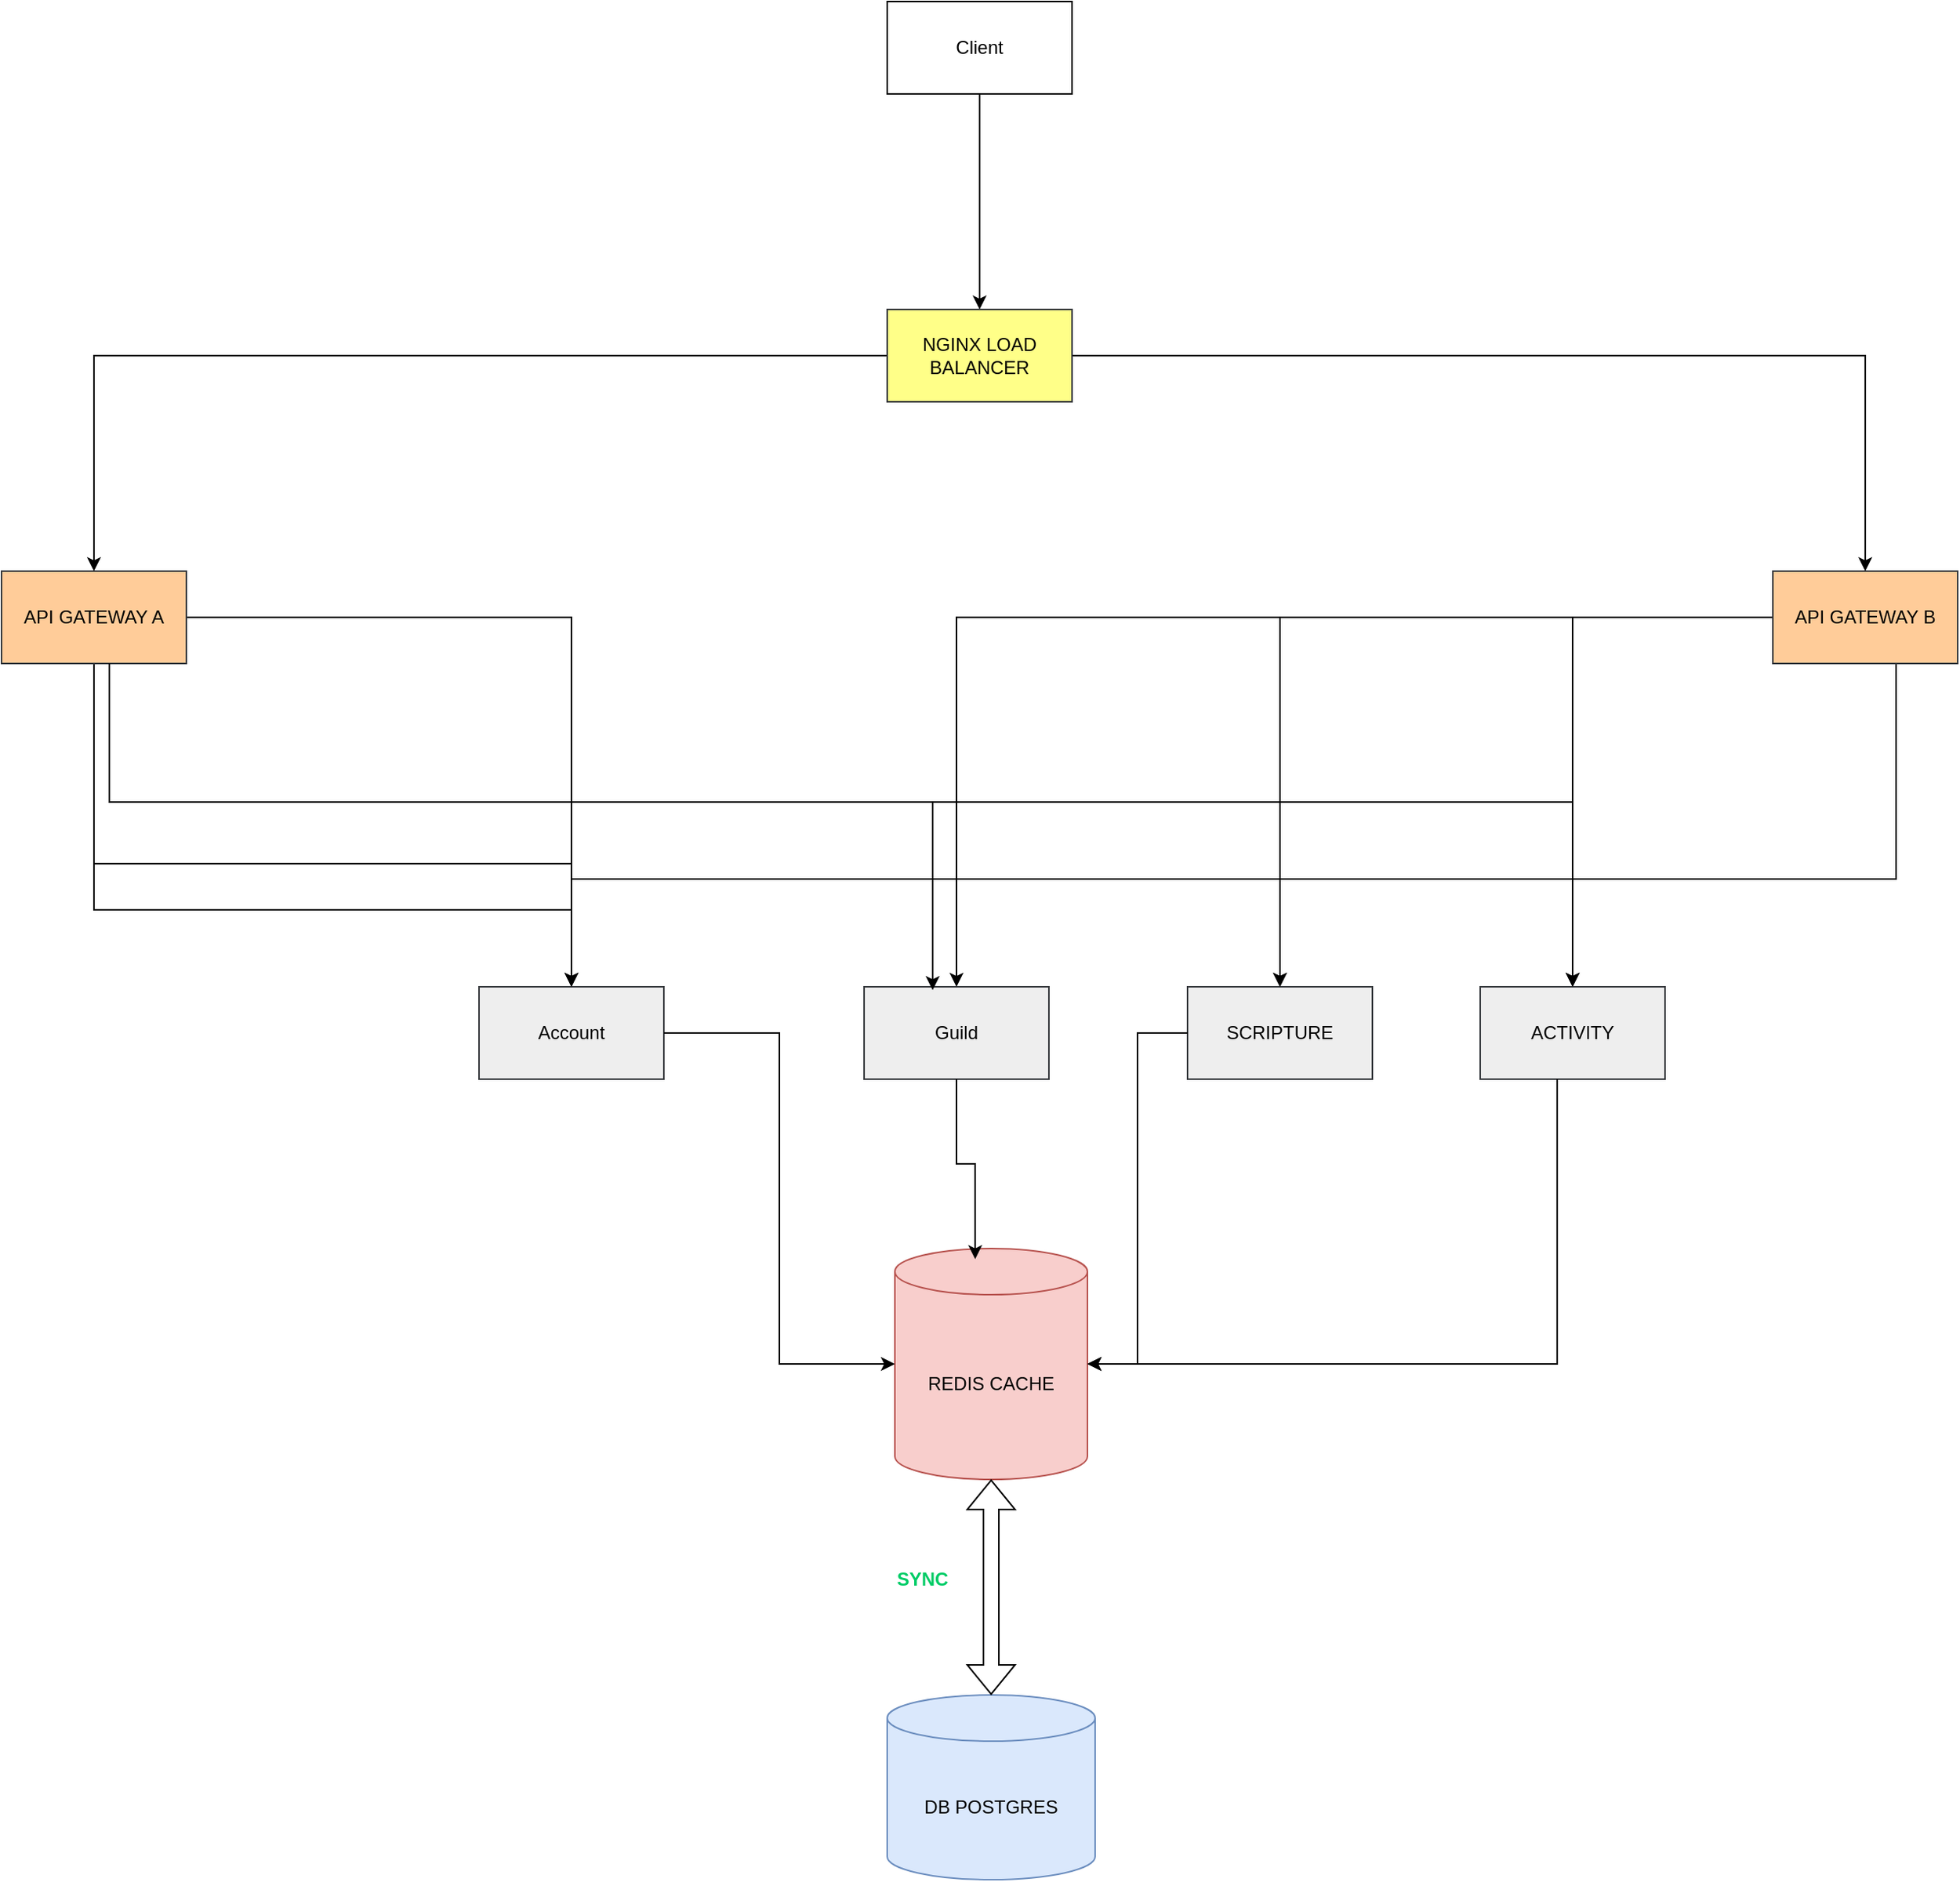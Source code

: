 <mxfile version="25.0.3">
  <diagram name="Page-1" id="mlCuKUzUeTsnEgZcga1v">
    <mxGraphModel dx="2731" dy="2196" grid="1" gridSize="10" guides="1" tooltips="1" connect="1" arrows="1" fold="1" page="1" pageScale="1" pageWidth="850" pageHeight="1100" math="0" shadow="0">
      <root>
        <mxCell id="0" />
        <mxCell id="1" parent="0" />
        <mxCell id="qrbPPl4nxlBriCZGtWMf-43" style="edgeStyle=orthogonalEdgeStyle;rounded=0;orthogonalLoop=1;jettySize=auto;html=1;" edge="1" parent="1" source="qrbPPl4nxlBriCZGtWMf-1" target="qrbPPl4nxlBriCZGtWMf-29">
          <mxGeometry relative="1" as="geometry" />
        </mxCell>
        <mxCell id="qrbPPl4nxlBriCZGtWMf-1" value="Client" style="rounded=0;whiteSpace=wrap;html=1;" vertex="1" parent="1">
          <mxGeometry x="365" y="-250" width="120" height="60" as="geometry" />
        </mxCell>
        <mxCell id="qrbPPl4nxlBriCZGtWMf-2" value="Account" style="rounded=0;whiteSpace=wrap;html=1;fillColor=#eeeeee;strokeColor=#36393d;" vertex="1" parent="1">
          <mxGeometry x="100" y="390" width="120" height="60" as="geometry" />
        </mxCell>
        <mxCell id="qrbPPl4nxlBriCZGtWMf-3" value="Guild" style="rounded=0;whiteSpace=wrap;html=1;fillColor=#eeeeee;strokeColor=#36393d;" vertex="1" parent="1">
          <mxGeometry x="350" y="390" width="120" height="60" as="geometry" />
        </mxCell>
        <mxCell id="qrbPPl4nxlBriCZGtWMf-5" value="SCRIPTURE" style="rounded=0;whiteSpace=wrap;html=1;fillColor=#eeeeee;strokeColor=#36393d;" vertex="1" parent="1">
          <mxGeometry x="560" y="390" width="120" height="60" as="geometry" />
        </mxCell>
        <mxCell id="qrbPPl4nxlBriCZGtWMf-12" value="ACTIVITY" style="rounded=0;whiteSpace=wrap;html=1;fillColor=#eeeeee;strokeColor=#36393d;" vertex="1" parent="1">
          <mxGeometry x="750" y="390" width="120" height="60" as="geometry" />
        </mxCell>
        <mxCell id="qrbPPl4nxlBriCZGtWMf-14" value="DB POSTGRES" style="shape=cylinder3;whiteSpace=wrap;html=1;boundedLbl=1;backgroundOutline=1;size=15;fillColor=#dae8fc;strokeColor=#6c8ebf;" vertex="1" parent="1">
          <mxGeometry x="365" y="850" width="135" height="120" as="geometry" />
        </mxCell>
        <mxCell id="qrbPPl4nxlBriCZGtWMf-15" value="REDIS CACHE" style="shape=cylinder3;whiteSpace=wrap;html=1;boundedLbl=1;backgroundOutline=1;size=15;fillColor=#f8cecc;strokeColor=#b85450;" vertex="1" parent="1">
          <mxGeometry x="370" y="560" width="125" height="150" as="geometry" />
        </mxCell>
        <mxCell id="qrbPPl4nxlBriCZGtWMf-17" style="edgeStyle=orthogonalEdgeStyle;rounded=0;orthogonalLoop=1;jettySize=auto;html=1;entryX=0;entryY=0;entryDx=0;entryDy=75;entryPerimeter=0;" edge="1" parent="1" source="qrbPPl4nxlBriCZGtWMf-2" target="qrbPPl4nxlBriCZGtWMf-15">
          <mxGeometry relative="1" as="geometry" />
        </mxCell>
        <mxCell id="qrbPPl4nxlBriCZGtWMf-18" style="edgeStyle=orthogonalEdgeStyle;rounded=0;orthogonalLoop=1;jettySize=auto;html=1;entryX=0.417;entryY=0.046;entryDx=0;entryDy=0;entryPerimeter=0;" edge="1" parent="1" source="qrbPPl4nxlBriCZGtWMf-3" target="qrbPPl4nxlBriCZGtWMf-15">
          <mxGeometry relative="1" as="geometry" />
        </mxCell>
        <mxCell id="qrbPPl4nxlBriCZGtWMf-19" style="edgeStyle=orthogonalEdgeStyle;rounded=0;orthogonalLoop=1;jettySize=auto;html=1;entryX=1;entryY=0.5;entryDx=0;entryDy=0;entryPerimeter=0;" edge="1" parent="1" source="qrbPPl4nxlBriCZGtWMf-5" target="qrbPPl4nxlBriCZGtWMf-15">
          <mxGeometry relative="1" as="geometry" />
        </mxCell>
        <mxCell id="qrbPPl4nxlBriCZGtWMf-20" style="edgeStyle=orthogonalEdgeStyle;rounded=0;orthogonalLoop=1;jettySize=auto;html=1;entryX=1;entryY=0;entryDx=0;entryDy=75;entryPerimeter=0;" edge="1" parent="1" source="qrbPPl4nxlBriCZGtWMf-12" target="qrbPPl4nxlBriCZGtWMf-15">
          <mxGeometry relative="1" as="geometry">
            <Array as="points">
              <mxPoint x="800" y="635" />
            </Array>
          </mxGeometry>
        </mxCell>
        <mxCell id="qrbPPl4nxlBriCZGtWMf-25" value="" style="shape=flexArrow;endArrow=classic;startArrow=classic;html=1;rounded=0;exitX=0.5;exitY=0;exitDx=0;exitDy=0;exitPerimeter=0;" edge="1" parent="1" source="qrbPPl4nxlBriCZGtWMf-14" target="qrbPPl4nxlBriCZGtWMf-15">
          <mxGeometry width="100" height="100" relative="1" as="geometry">
            <mxPoint x="220" y="830" as="sourcePoint" />
            <mxPoint x="320" y="730" as="targetPoint" />
          </mxGeometry>
        </mxCell>
        <mxCell id="qrbPPl4nxlBriCZGtWMf-26" value="&lt;b&gt;&lt;font color=&quot;#00cc66&quot;&gt;SYNC&lt;/font&gt;&lt;/b&gt;" style="text;html=1;align=center;verticalAlign=middle;whiteSpace=wrap;rounded=0;" vertex="1" parent="1">
          <mxGeometry x="358" y="760" width="60" height="30" as="geometry" />
        </mxCell>
        <mxCell id="qrbPPl4nxlBriCZGtWMf-38" style="edgeStyle=orthogonalEdgeStyle;rounded=0;orthogonalLoop=1;jettySize=auto;html=1;" edge="1" parent="1" source="qrbPPl4nxlBriCZGtWMf-27" target="qrbPPl4nxlBriCZGtWMf-2">
          <mxGeometry relative="1" as="geometry">
            <Array as="points">
              <mxPoint x="1020" y="320" />
              <mxPoint x="160" y="320" />
            </Array>
          </mxGeometry>
        </mxCell>
        <mxCell id="qrbPPl4nxlBriCZGtWMf-39" style="edgeStyle=orthogonalEdgeStyle;rounded=0;orthogonalLoop=1;jettySize=auto;html=1;" edge="1" parent="1" source="qrbPPl4nxlBriCZGtWMf-27" target="qrbPPl4nxlBriCZGtWMf-3">
          <mxGeometry relative="1" as="geometry" />
        </mxCell>
        <mxCell id="qrbPPl4nxlBriCZGtWMf-40" style="edgeStyle=orthogonalEdgeStyle;rounded=0;orthogonalLoop=1;jettySize=auto;html=1;" edge="1" parent="1" source="qrbPPl4nxlBriCZGtWMf-27" target="qrbPPl4nxlBriCZGtWMf-5">
          <mxGeometry relative="1" as="geometry" />
        </mxCell>
        <mxCell id="qrbPPl4nxlBriCZGtWMf-41" style="edgeStyle=orthogonalEdgeStyle;rounded=0;orthogonalLoop=1;jettySize=auto;html=1;" edge="1" parent="1" source="qrbPPl4nxlBriCZGtWMf-27" target="qrbPPl4nxlBriCZGtWMf-12">
          <mxGeometry relative="1" as="geometry" />
        </mxCell>
        <mxCell id="qrbPPl4nxlBriCZGtWMf-27" value="API GATEWAY B" style="rounded=0;whiteSpace=wrap;html=1;fillColor=#ffcc99;strokeColor=#36393d;" vertex="1" parent="1">
          <mxGeometry x="940" y="120" width="120" height="60" as="geometry" />
        </mxCell>
        <mxCell id="qrbPPl4nxlBriCZGtWMf-33" style="edgeStyle=orthogonalEdgeStyle;rounded=0;orthogonalLoop=1;jettySize=auto;html=1;" edge="1" parent="1" source="qrbPPl4nxlBriCZGtWMf-28" target="qrbPPl4nxlBriCZGtWMf-2">
          <mxGeometry relative="1" as="geometry" />
        </mxCell>
        <mxCell id="qrbPPl4nxlBriCZGtWMf-36" style="edgeStyle=orthogonalEdgeStyle;rounded=0;orthogonalLoop=1;jettySize=auto;html=1;" edge="1" parent="1" source="qrbPPl4nxlBriCZGtWMf-28" target="qrbPPl4nxlBriCZGtWMf-5">
          <mxGeometry relative="1" as="geometry">
            <Array as="points">
              <mxPoint x="-150" y="340" />
              <mxPoint x="160" y="340" />
              <mxPoint x="160" y="270" />
              <mxPoint x="620" y="270" />
            </Array>
          </mxGeometry>
        </mxCell>
        <mxCell id="qrbPPl4nxlBriCZGtWMf-37" style="edgeStyle=orthogonalEdgeStyle;rounded=0;orthogonalLoop=1;jettySize=auto;html=1;" edge="1" parent="1" source="qrbPPl4nxlBriCZGtWMf-28" target="qrbPPl4nxlBriCZGtWMf-12">
          <mxGeometry relative="1" as="geometry">
            <Array as="points">
              <mxPoint x="-150" y="310" />
              <mxPoint x="160" y="310" />
              <mxPoint x="160" y="270" />
              <mxPoint x="810" y="270" />
            </Array>
          </mxGeometry>
        </mxCell>
        <mxCell id="qrbPPl4nxlBriCZGtWMf-28" value="API GATEWAY A" style="rounded=0;whiteSpace=wrap;html=1;fillColor=#ffcc99;strokeColor=#36393d;" vertex="1" parent="1">
          <mxGeometry x="-210" y="120" width="120" height="60" as="geometry" />
        </mxCell>
        <mxCell id="qrbPPl4nxlBriCZGtWMf-30" style="edgeStyle=orthogonalEdgeStyle;rounded=0;orthogonalLoop=1;jettySize=auto;html=1;" edge="1" parent="1" source="qrbPPl4nxlBriCZGtWMf-29" target="qrbPPl4nxlBriCZGtWMf-28">
          <mxGeometry relative="1" as="geometry" />
        </mxCell>
        <mxCell id="qrbPPl4nxlBriCZGtWMf-31" style="edgeStyle=orthogonalEdgeStyle;rounded=0;orthogonalLoop=1;jettySize=auto;html=1;entryX=0.5;entryY=0;entryDx=0;entryDy=0;" edge="1" parent="1" source="qrbPPl4nxlBriCZGtWMf-29" target="qrbPPl4nxlBriCZGtWMf-27">
          <mxGeometry relative="1" as="geometry" />
        </mxCell>
        <mxCell id="qrbPPl4nxlBriCZGtWMf-29" value="NGINX LOAD BALANCER" style="rounded=0;whiteSpace=wrap;html=1;fillColor=#ffff88;strokeColor=#36393d;" vertex="1" parent="1">
          <mxGeometry x="365" y="-50" width="120" height="60" as="geometry" />
        </mxCell>
        <mxCell id="qrbPPl4nxlBriCZGtWMf-34" style="edgeStyle=orthogonalEdgeStyle;rounded=0;orthogonalLoop=1;jettySize=auto;html=1;entryX=0.371;entryY=0.035;entryDx=0;entryDy=0;entryPerimeter=0;" edge="1" parent="1" source="qrbPPl4nxlBriCZGtWMf-28" target="qrbPPl4nxlBriCZGtWMf-3">
          <mxGeometry relative="1" as="geometry">
            <Array as="points">
              <mxPoint x="-140" y="270" />
              <mxPoint x="395" y="270" />
            </Array>
          </mxGeometry>
        </mxCell>
      </root>
    </mxGraphModel>
  </diagram>
</mxfile>
